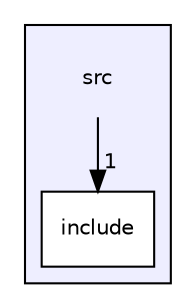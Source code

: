 digraph "src" {
  compound=true
  node [ fontsize="10", fontname="Helvetica"];
  edge [ labelfontsize="10", labelfontname="Helvetica"];
  subgraph clusterdir_68267d1309a1af8e8297ef4c3efbcdba {
    graph [ bgcolor="#eeeeff", pencolor="black", label="" URL="dir_68267d1309a1af8e8297ef4c3efbcdba.html"];
    dir_68267d1309a1af8e8297ef4c3efbcdba [shape=plaintext label="src"];
    dir_b0856f6b0d80ccb263b2f415c91f9e17 [shape=box label="include" color="black" fillcolor="white" style="filled" URL="dir_b0856f6b0d80ccb263b2f415c91f9e17.html"];
  }
  dir_68267d1309a1af8e8297ef4c3efbcdba->dir_b0856f6b0d80ccb263b2f415c91f9e17 [headlabel="1", labeldistance=1.5 headhref="dir_000000_000001.html"];
}
